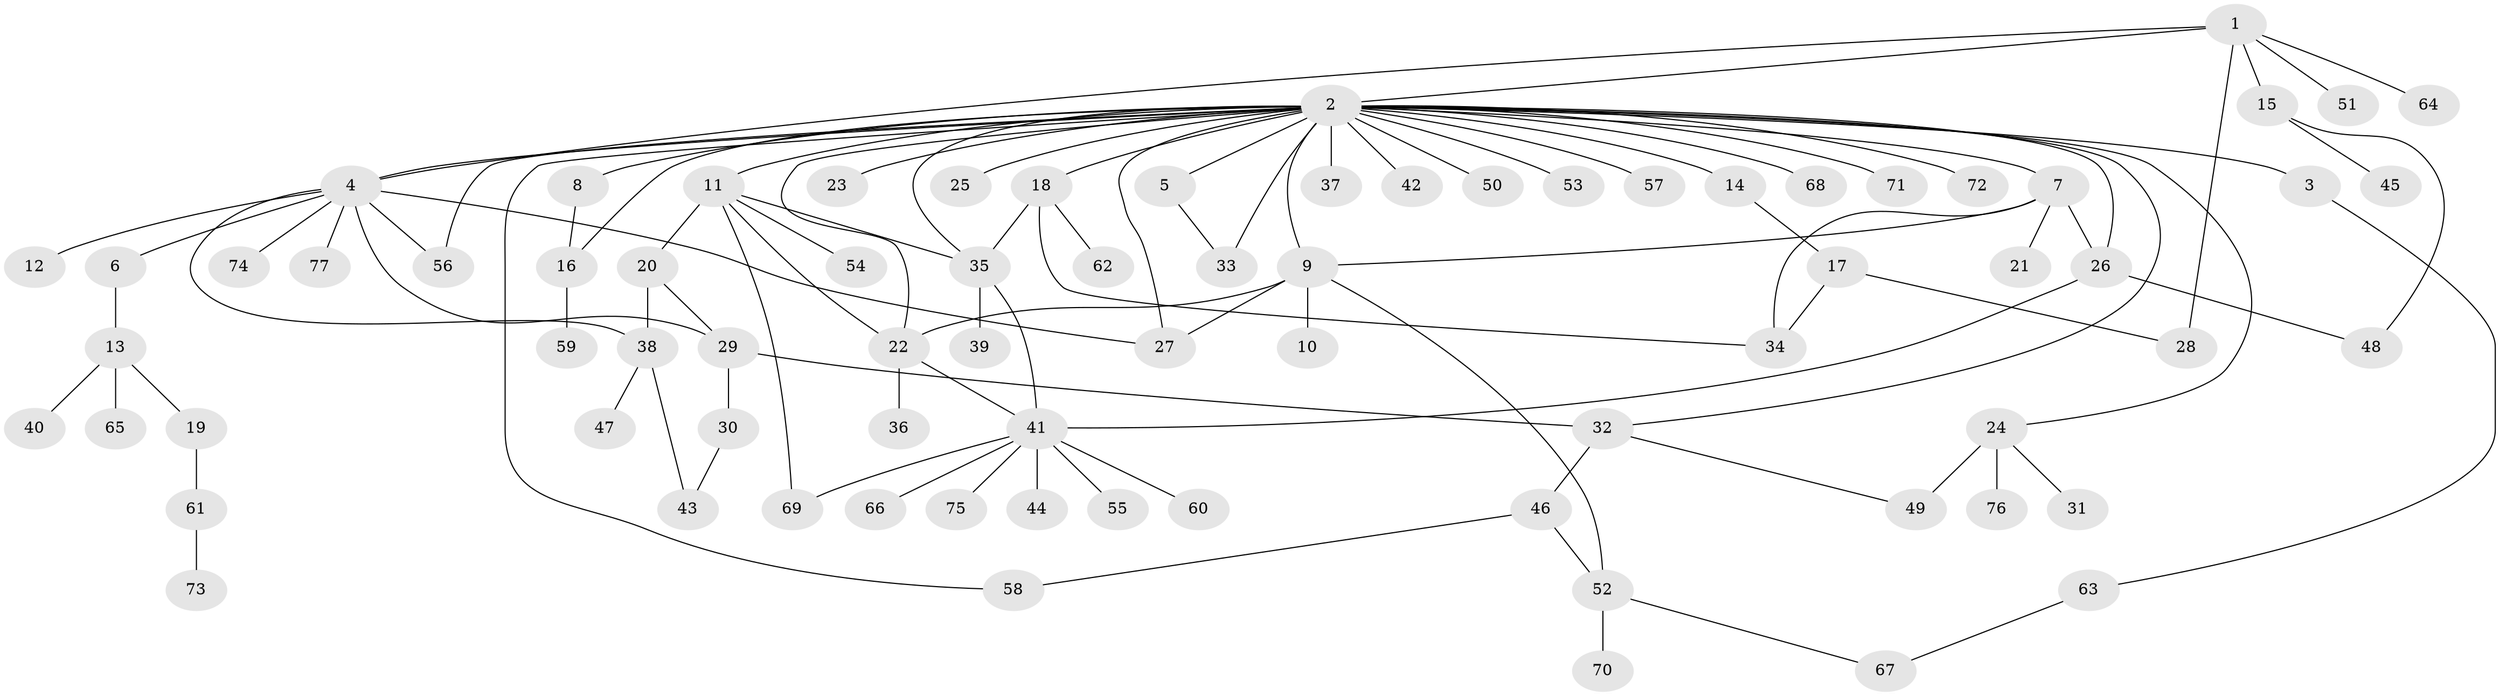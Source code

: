 // original degree distribution, {7: 0.03125, 36: 0.0078125, 3: 0.15625, 11: 0.0078125, 2: 0.21875, 6: 0.03125, 1: 0.4765625, 5: 0.03125, 4: 0.03125, 10: 0.0078125}
// Generated by graph-tools (version 1.1) at 2025/50/03/04/25 22:50:07]
// undirected, 77 vertices, 103 edges
graph export_dot {
  node [color=gray90,style=filled];
  1;
  2;
  3;
  4;
  5;
  6;
  7;
  8;
  9;
  10;
  11;
  12;
  13;
  14;
  15;
  16;
  17;
  18;
  19;
  20;
  21;
  22;
  23;
  24;
  25;
  26;
  27;
  28;
  29;
  30;
  31;
  32;
  33;
  34;
  35;
  36;
  37;
  38;
  39;
  40;
  41;
  42;
  43;
  44;
  45;
  46;
  47;
  48;
  49;
  50;
  51;
  52;
  53;
  54;
  55;
  56;
  57;
  58;
  59;
  60;
  61;
  62;
  63;
  64;
  65;
  66;
  67;
  68;
  69;
  70;
  71;
  72;
  73;
  74;
  75;
  76;
  77;
  1 -- 2 [weight=1.0];
  1 -- 4 [weight=1.0];
  1 -- 15 [weight=1.0];
  1 -- 28 [weight=1.0];
  1 -- 51 [weight=1.0];
  1 -- 64 [weight=1.0];
  2 -- 3 [weight=1.0];
  2 -- 4 [weight=1.0];
  2 -- 5 [weight=1.0];
  2 -- 7 [weight=1.0];
  2 -- 8 [weight=1.0];
  2 -- 9 [weight=1.0];
  2 -- 11 [weight=2.0];
  2 -- 14 [weight=1.0];
  2 -- 16 [weight=1.0];
  2 -- 18 [weight=1.0];
  2 -- 22 [weight=1.0];
  2 -- 23 [weight=1.0];
  2 -- 24 [weight=1.0];
  2 -- 25 [weight=1.0];
  2 -- 26 [weight=3.0];
  2 -- 27 [weight=1.0];
  2 -- 32 [weight=1.0];
  2 -- 33 [weight=1.0];
  2 -- 35 [weight=1.0];
  2 -- 37 [weight=1.0];
  2 -- 42 [weight=1.0];
  2 -- 50 [weight=1.0];
  2 -- 53 [weight=1.0];
  2 -- 56 [weight=1.0];
  2 -- 57 [weight=1.0];
  2 -- 58 [weight=1.0];
  2 -- 68 [weight=1.0];
  2 -- 71 [weight=1.0];
  2 -- 72 [weight=1.0];
  3 -- 63 [weight=1.0];
  4 -- 6 [weight=1.0];
  4 -- 12 [weight=1.0];
  4 -- 27 [weight=1.0];
  4 -- 29 [weight=1.0];
  4 -- 38 [weight=1.0];
  4 -- 56 [weight=1.0];
  4 -- 74 [weight=1.0];
  4 -- 77 [weight=1.0];
  5 -- 33 [weight=1.0];
  6 -- 13 [weight=1.0];
  7 -- 9 [weight=1.0];
  7 -- 21 [weight=1.0];
  7 -- 26 [weight=1.0];
  7 -- 34 [weight=1.0];
  8 -- 16 [weight=1.0];
  9 -- 10 [weight=1.0];
  9 -- 22 [weight=1.0];
  9 -- 27 [weight=1.0];
  9 -- 52 [weight=1.0];
  11 -- 20 [weight=1.0];
  11 -- 22 [weight=1.0];
  11 -- 35 [weight=1.0];
  11 -- 54 [weight=1.0];
  11 -- 69 [weight=1.0];
  13 -- 19 [weight=1.0];
  13 -- 40 [weight=1.0];
  13 -- 65 [weight=1.0];
  14 -- 17 [weight=1.0];
  15 -- 45 [weight=1.0];
  15 -- 48 [weight=1.0];
  16 -- 59 [weight=2.0];
  17 -- 28 [weight=1.0];
  17 -- 34 [weight=1.0];
  18 -- 34 [weight=1.0];
  18 -- 35 [weight=1.0];
  18 -- 62 [weight=1.0];
  19 -- 61 [weight=1.0];
  20 -- 29 [weight=2.0];
  20 -- 38 [weight=1.0];
  22 -- 36 [weight=2.0];
  22 -- 41 [weight=1.0];
  24 -- 31 [weight=1.0];
  24 -- 49 [weight=2.0];
  24 -- 76 [weight=1.0];
  26 -- 41 [weight=1.0];
  26 -- 48 [weight=1.0];
  29 -- 30 [weight=1.0];
  29 -- 32 [weight=1.0];
  30 -- 43 [weight=1.0];
  32 -- 46 [weight=4.0];
  32 -- 49 [weight=1.0];
  35 -- 39 [weight=1.0];
  35 -- 41 [weight=1.0];
  38 -- 43 [weight=1.0];
  38 -- 47 [weight=1.0];
  41 -- 44 [weight=1.0];
  41 -- 55 [weight=1.0];
  41 -- 60 [weight=1.0];
  41 -- 66 [weight=1.0];
  41 -- 69 [weight=1.0];
  41 -- 75 [weight=1.0];
  46 -- 52 [weight=1.0];
  46 -- 58 [weight=1.0];
  52 -- 67 [weight=1.0];
  52 -- 70 [weight=1.0];
  61 -- 73 [weight=1.0];
  63 -- 67 [weight=1.0];
}

